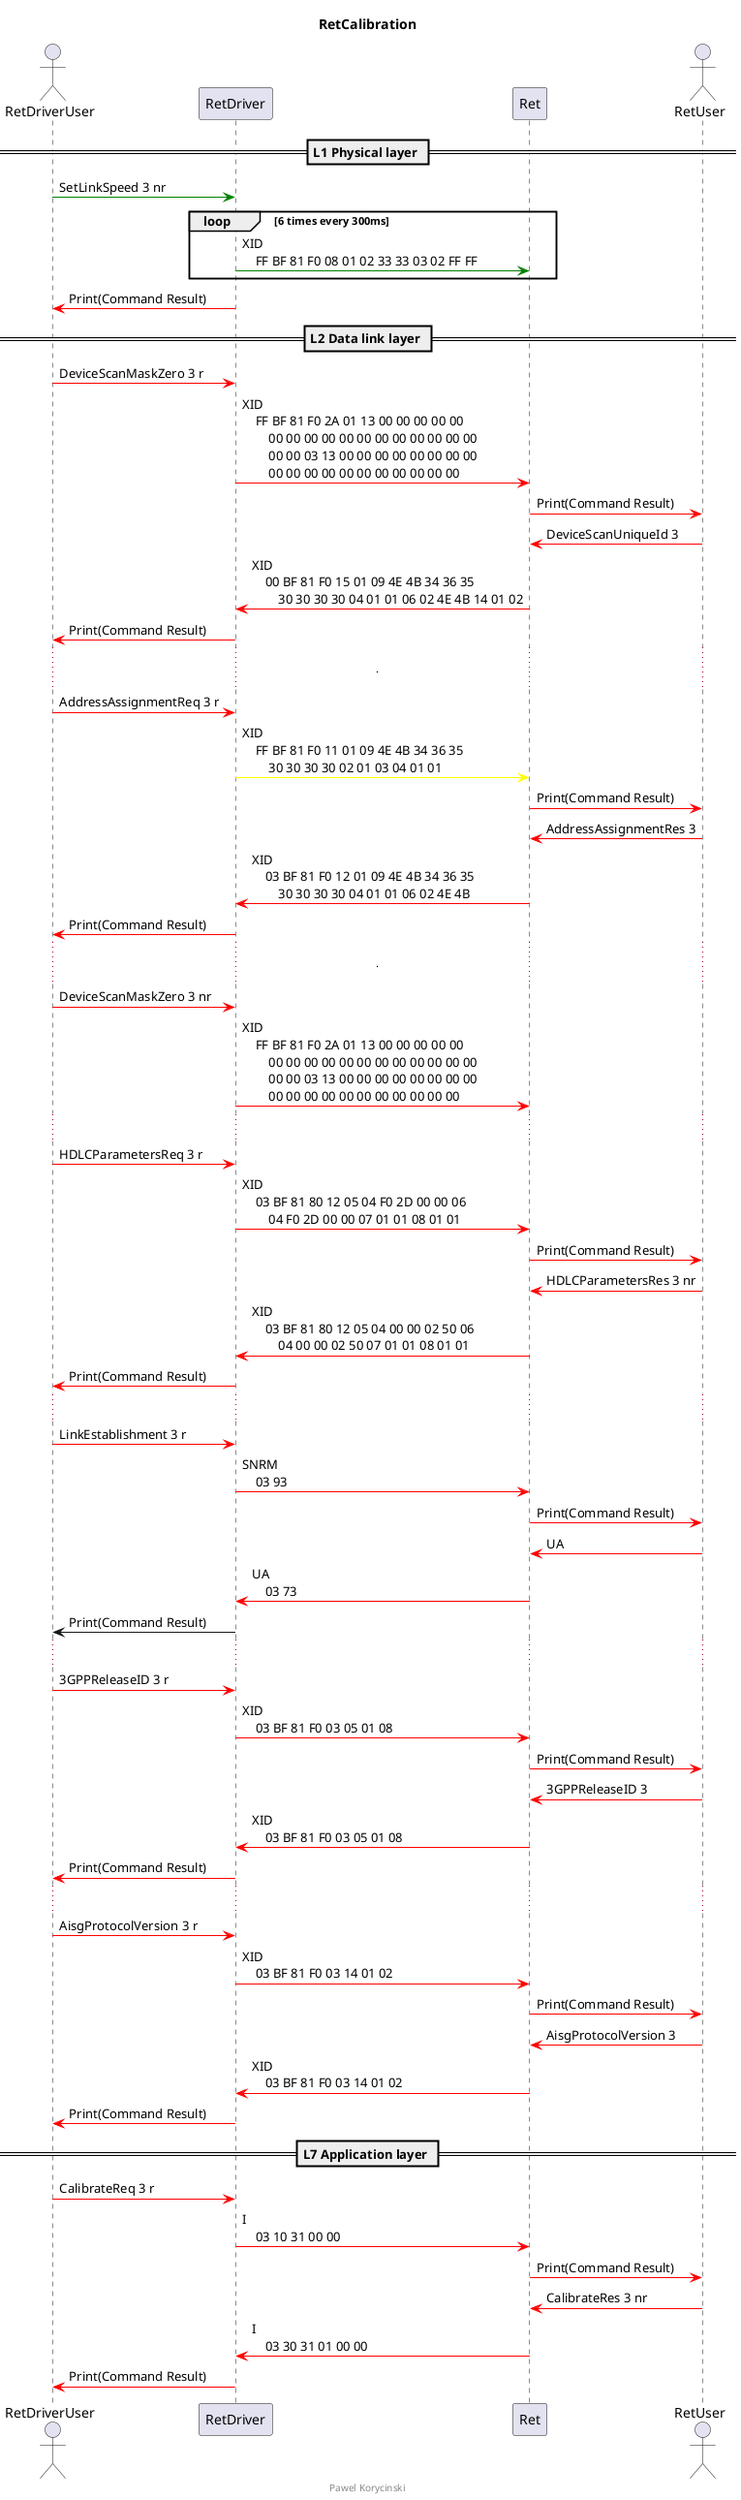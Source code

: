 @startuml

title RetCalibration

actor RetDriverUser
participant RetDriver
participant Ret
actor RetUser

== L1 Physical layer ==

RetDriverUser -[#green]> RetDriver : SetLinkSpeed 3 nr
loop 6 times every 300ms
    RetDriver -[#green]> Ret : XID\n\
    FF BF 81 F0 08 01 02 33 33 03 02 FF FF
end
RetDriver -[#red]> RetDriverUser : Print(Command Result)

== L2 Data link layer ==

RetDriverUser -[#red]> RetDriver : DeviceScanMaskZero 3 r
RetDriver -[#red]> Ret : XID\n\
    FF BF 81 F0 2A 01 13 00 00 00 00 00\n\
        00 00 00 00 00 00 00 00 00 00 00 00\n\
        00 00 03 13 00 00 00 00 00 00 00 00\n\
        00 00 00 00 00 00 00 00 00 00 00
Ret -[#red]> RetUser : Print(Command Result)

RetUser -[#red]> Ret : DeviceScanUniqueId 3
Ret -[#red]> RetDriver : XID\n\
    00 BF 81 F0 15 01 09 4E 4B 34 36 35\n\
        30 30 30 30 04 01 01 06 02 4E 4B 14 01 02
RetDriver -[#red]> RetDriverUser : Print(Command Result)

.......

RetDriverUser -[#red]> RetDriver : AddressAssignmentReq 3 r
RetDriver -[#yellow]> Ret : XID\n\
    FF BF 81 F0 11 01 09 4E 4B 34 36 35\n\
        30 30 30 30 02 01 03 04 01 01
Ret -[#red]> RetUser : Print(Command Result)

RetUser -[#red]> Ret : AddressAssignmentRes 3
Ret -[#red]> RetDriver : XID\n\
    03 BF 81 F0 12 01 09 4E 4B 34 36 35\n\
        30 30 30 30 04 01 01 06 02 4E 4B
RetDriver -[#red]> RetDriverUser : Print(Command Result)

.......

RetDriverUser -[#red]> RetDriver : DeviceScanMaskZero 3 nr
RetDriver -[#red]> Ret : XID\n\
    FF BF 81 F0 2A 01 13 00 00 00 00 00\n\
        00 00 00 00 00 00 00 00 00 00 00 00\n\
        00 00 03 13 00 00 00 00 00 00 00 00\n\
        00 00 00 00 00 00 00 00 00 00 00 

......

RetDriverUser -[#red]> RetDriver : HDLCParametersReq 3 r
RetDriver -[#red]> Ret : XID\n\
    03 BF 81 80 12 05 04 F0 2D 00 00 06\n\
        04 F0 2D 00 00 07 01 01 08 01 01 
Ret -[#red]> RetUser : Print(Command Result)

RetUser -[#red]> Ret : HDLCParametersRes 3 nr
Ret -[#red]> RetDriver : XID\n\
    03 BF 81 80 12 05 04 00 00 02 50 06\n\
        04 00 00 02 50 07 01 01 08 01 01
RetDriver -[#red]> RetDriverUser : Print(Command Result)

......

RetDriverUser -[#red]> RetDriver : LinkEstablishment 3 r
RetDriver -[#red]> Ret : SNRM\n\
    03 93 
Ret -[#red]> RetUser : Print(Command Result)

RetUser -[#red]> Ret : UA
Ret -[#red]> RetDriver : UA\n\
    03 73
RetDriver -> RetDriverUser : Print(Command Result)

......

RetDriverUser -[#red]> RetDriver : 3GPPReleaseID 3 r
RetDriver -[#red]> Ret : XID\n\
    03 BF 81 F0 03 05 01 08
Ret -[#red]> RetUser : Print(Command Result)

RetUser -[#red]> Ret : 3GPPReleaseID 3
Ret -[#red]> RetDriver : XID\n\
    03 BF 81 F0 03 05 01 08
RetDriver -[#red]> RetDriverUser : Print(Command Result)

......

RetDriverUser -[#red]> RetDriver : AisgProtocolVersion 3 r
RetDriver -[#red]> Ret : XID\n\
    03 BF 81 F0 03 14 01 02
Ret -[#red]> RetUser : Print(Command Result)

RetUser -[#red]> Ret : AisgProtocolVersion 3
Ret -[#red]> RetDriver : XID\n\
    03 BF 81 F0 03 14 01 02
RetDriver -[#red]> RetDriverUser : Print(Command Result)

== L7 Application layer ==

RetDriverUser -[#red]> RetDriver : CalibrateReq 3 r
RetDriver -[#red]> Ret : I\n\
    03 10 31 00 00 
Ret -[#red]> RetUser : Print(Command Result)

RetUser -[#red]> Ret : CalibrateRes 3 nr
Ret -[#red]> RetDriver : I\n\
    03 30 31 01 00 00 

RetDriver -[#red]> RetDriverUser : Print(Command Result)

footer Pawel Korycinski

@enduml
